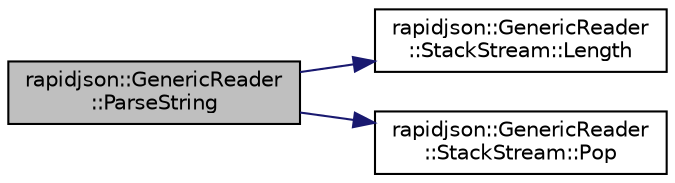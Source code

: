 digraph "rapidjson::GenericReader::ParseString"
{
 // INTERACTIVE_SVG=YES
 // LATEX_PDF_SIZE
  edge [fontname="Helvetica",fontsize="10",labelfontname="Helvetica",labelfontsize="10"];
  node [fontname="Helvetica",fontsize="10",shape=record];
  rankdir="LR";
  Node65 [label="rapidjson::GenericReader\l::ParseString",height=0.2,width=0.4,color="black", fillcolor="grey75", style="filled", fontcolor="black",tooltip=" "];
  Node65 -> Node66 [color="midnightblue",fontsize="10",style="solid",fontname="Helvetica"];
  Node66 [label="rapidjson::GenericReader\l::StackStream::Length",height=0.2,width=0.4,color="black", fillcolor="white", style="filled",URL="$classrapidjson_1_1_generic_reader_1_1_stack_stream.html#a8e7a1a66d6602cbe3e290a94d1f99eb8",tooltip=" "];
  Node65 -> Node67 [color="midnightblue",fontsize="10",style="solid",fontname="Helvetica"];
  Node67 [label="rapidjson::GenericReader\l::StackStream::Pop",height=0.2,width=0.4,color="black", fillcolor="white", style="filled",URL="$classrapidjson_1_1_generic_reader_1_1_stack_stream.html#a0d0f7dc8727ab44301ea697563068a19",tooltip=" "];
}
